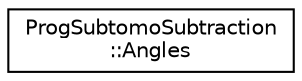 digraph "Graphical Class Hierarchy"
{
  edge [fontname="Helvetica",fontsize="10",labelfontname="Helvetica",labelfontsize="10"];
  node [fontname="Helvetica",fontsize="10",shape=record];
  rankdir="LR";
  Node0 [label="ProgSubtomoSubtraction\l::Angles",height=0.2,width=0.4,color="black", fillcolor="white", style="filled",URL="$structProgSubtomoSubtraction_1_1Angles.html"];
}
